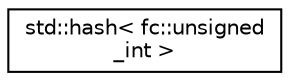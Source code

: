 digraph "Graphical Class Hierarchy"
{
  edge [fontname="Helvetica",fontsize="10",labelfontname="Helvetica",labelfontsize="10"];
  node [fontname="Helvetica",fontsize="10",shape=record];
  rankdir="LR";
  Node0 [label="std::hash\< fc::unsigned\l_int \>",height=0.2,width=0.4,color="black", fillcolor="white", style="filled",URL="$structstd_1_1hash_3_01fc_1_1unsigned__int_01_4.html"];
}
